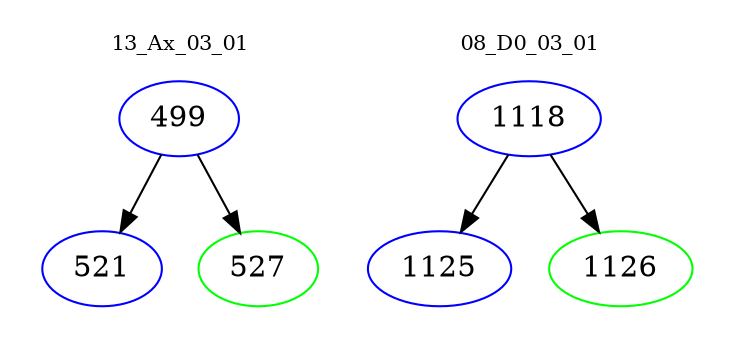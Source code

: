 digraph{
subgraph cluster_0 {
color = white
label = "13_Ax_03_01";
fontsize=10;
T0_499 [label="499", color="blue"]
T0_499 -> T0_521 [color="black"]
T0_521 [label="521", color="blue"]
T0_499 -> T0_527 [color="black"]
T0_527 [label="527", color="green"]
}
subgraph cluster_1 {
color = white
label = "08_D0_03_01";
fontsize=10;
T1_1118 [label="1118", color="blue"]
T1_1118 -> T1_1125 [color="black"]
T1_1125 [label="1125", color="blue"]
T1_1118 -> T1_1126 [color="black"]
T1_1126 [label="1126", color="green"]
}
}
